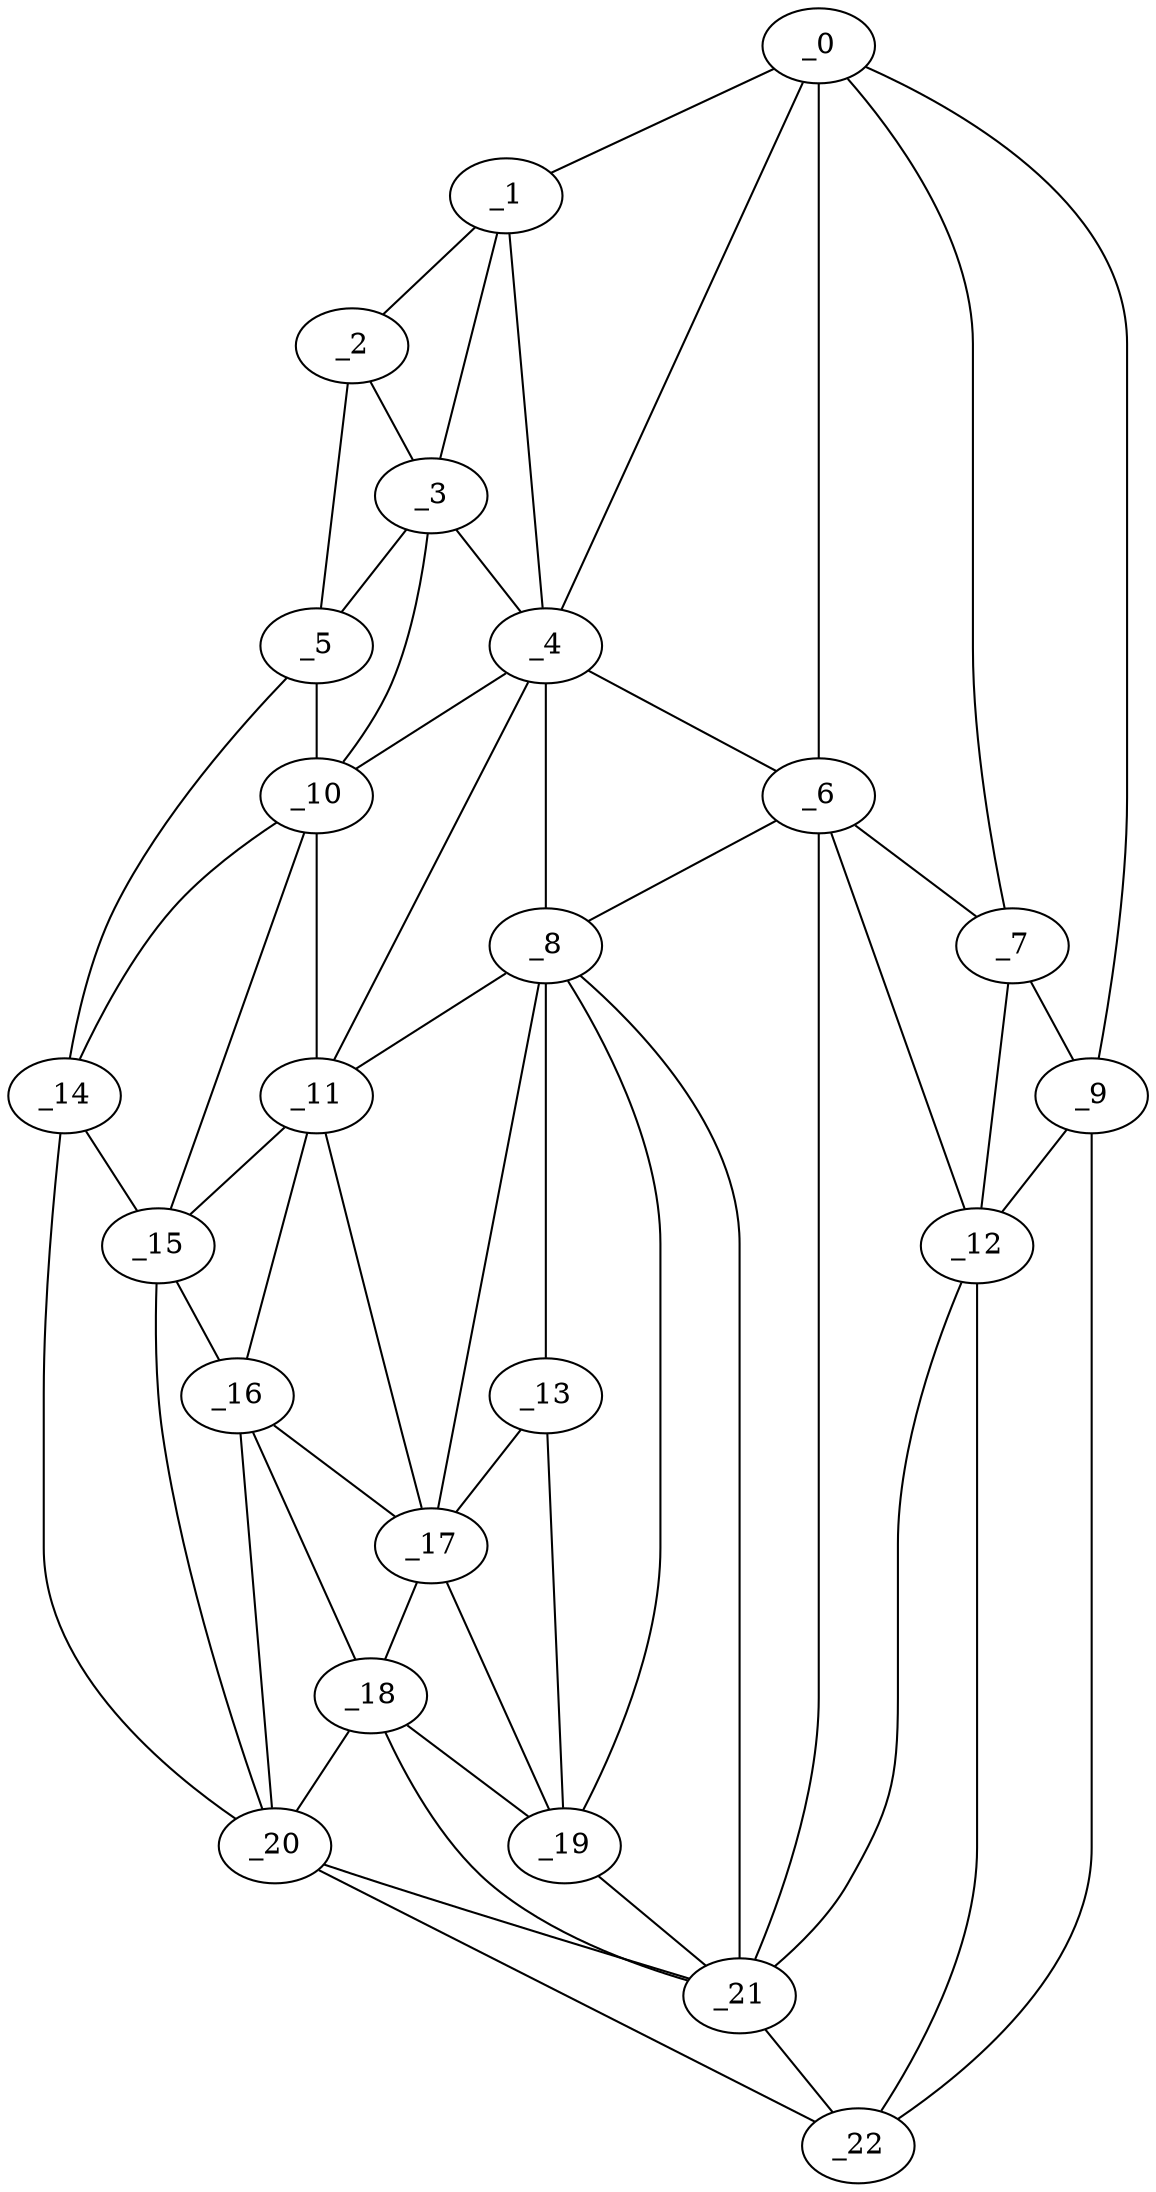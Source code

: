 graph "obj20__295.gxl" {
	_0	 [x=21,
		y=113];
	_1	 [x=33,
		y=16];
	_0 -- _1	 [valence=1];
	_4	 [x=49,
		y=36];
	_0 -- _4	 [valence=1];
	_6	 [x=77,
		y=94];
	_0 -- _6	 [valence=1];
	_7	 [x=82,
		y=114];
	_0 -- _7	 [valence=2];
	_9	 [x=83,
		y=123];
	_0 -- _9	 [valence=1];
	_2	 [x=40,
		y=6];
	_1 -- _2	 [valence=1];
	_3	 [x=48,
		y=29];
	_1 -- _3	 [valence=2];
	_1 -- _4	 [valence=2];
	_2 -- _3	 [valence=2];
	_5	 [x=67,
		y=4];
	_2 -- _5	 [valence=1];
	_3 -- _4	 [valence=2];
	_3 -- _5	 [valence=1];
	_10	 [x=85,
		y=18];
	_3 -- _10	 [valence=2];
	_4 -- _6	 [valence=2];
	_8	 [x=83,
		y=79];
	_4 -- _8	 [valence=2];
	_4 -- _10	 [valence=2];
	_11	 [x=85,
		y=45];
	_4 -- _11	 [valence=2];
	_5 -- _10	 [valence=1];
	_14	 [x=94,
		y=23];
	_5 -- _14	 [valence=1];
	_6 -- _7	 [valence=2];
	_6 -- _8	 [valence=1];
	_12	 [x=90,
		y=108];
	_6 -- _12	 [valence=2];
	_21	 [x=107,
		y=87];
	_6 -- _21	 [valence=2];
	_7 -- _9	 [valence=1];
	_7 -- _12	 [valence=1];
	_8 -- _11	 [valence=1];
	_13	 [x=93,
		y=72];
	_8 -- _13	 [valence=2];
	_17	 [x=95,
		y=67];
	_8 -- _17	 [valence=1];
	_19	 [x=101,
		y=75];
	_8 -- _19	 [valence=2];
	_8 -- _21	 [valence=2];
	_9 -- _12	 [valence=2];
	_22	 [x=108,
		y=99];
	_9 -- _22	 [valence=1];
	_10 -- _11	 [valence=2];
	_10 -- _14	 [valence=1];
	_15	 [x=94,
		y=35];
	_10 -- _15	 [valence=2];
	_11 -- _15	 [valence=1];
	_16	 [x=95,
		y=49];
	_11 -- _16	 [valence=2];
	_11 -- _17	 [valence=2];
	_12 -- _21	 [valence=1];
	_12 -- _22	 [valence=1];
	_13 -- _17	 [valence=2];
	_13 -- _19	 [valence=1];
	_14 -- _15	 [valence=2];
	_20	 [x=105,
		y=33];
	_14 -- _20	 [valence=1];
	_15 -- _16	 [valence=2];
	_15 -- _20	 [valence=2];
	_16 -- _17	 [valence=1];
	_18	 [x=99,
		y=53];
	_16 -- _18	 [valence=2];
	_16 -- _20	 [valence=2];
	_17 -- _18	 [valence=2];
	_17 -- _19	 [valence=2];
	_18 -- _19	 [valence=2];
	_18 -- _20	 [valence=1];
	_18 -- _21	 [valence=2];
	_19 -- _21	 [valence=2];
	_20 -- _21	 [valence=2];
	_20 -- _22	 [valence=1];
	_21 -- _22	 [valence=2];
}
